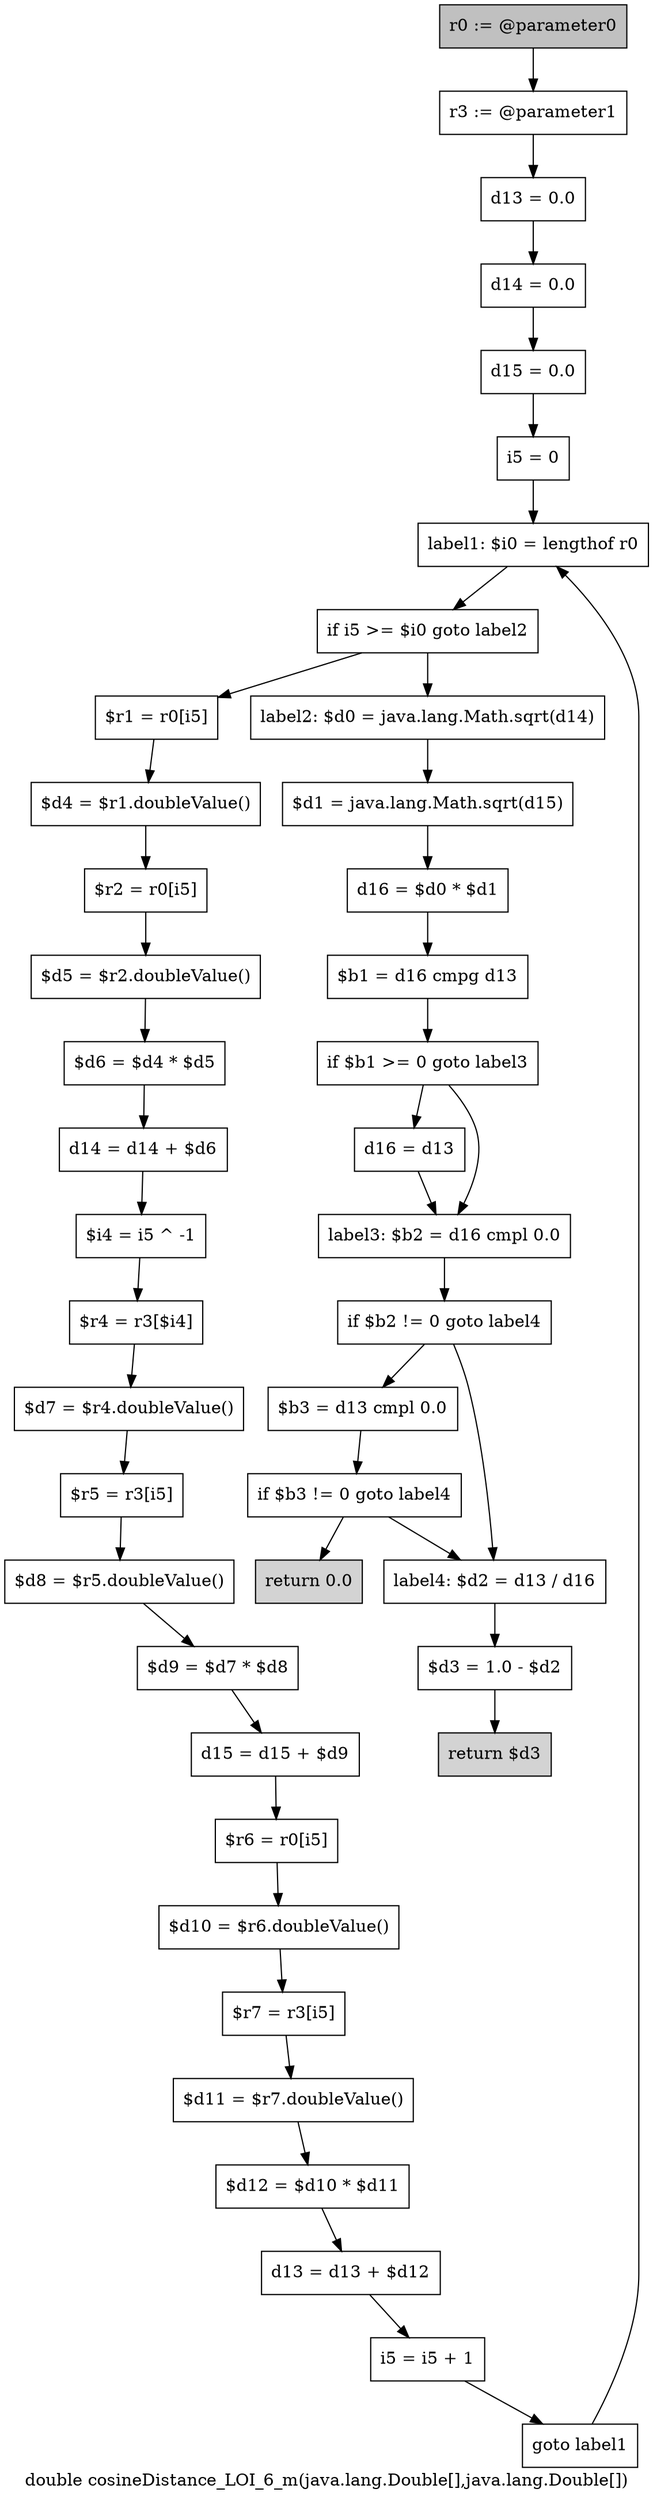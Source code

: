 digraph "double cosineDistance_LOI_6_m(java.lang.Double[],java.lang.Double[])" {
    label="double cosineDistance_LOI_6_m(java.lang.Double[],java.lang.Double[])";
    node [shape=box];
    "0" [style=filled,fillcolor=gray,label="r0 := @parameter0",];
    "1" [label="r3 := @parameter1",];
    "0"->"1";
    "2" [label="d13 = 0.0",];
    "1"->"2";
    "3" [label="d14 = 0.0",];
    "2"->"3";
    "4" [label="d15 = 0.0",];
    "3"->"4";
    "5" [label="i5 = 0",];
    "4"->"5";
    "6" [label="label1: $i0 = lengthof r0",];
    "5"->"6";
    "7" [label="if i5 >= $i0 goto label2",];
    "6"->"7";
    "8" [label="$r1 = r0[i5]",];
    "7"->"8";
    "29" [label="label2: $d0 = java.lang.Math.sqrt(d14)",];
    "7"->"29";
    "9" [label="$d4 = $r1.doubleValue()",];
    "8"->"9";
    "10" [label="$r2 = r0[i5]",];
    "9"->"10";
    "11" [label="$d5 = $r2.doubleValue()",];
    "10"->"11";
    "12" [label="$d6 = $d4 * $d5",];
    "11"->"12";
    "13" [label="d14 = d14 + $d6",];
    "12"->"13";
    "14" [label="$i4 = i5 ^ -1",];
    "13"->"14";
    "15" [label="$r4 = r3[$i4]",];
    "14"->"15";
    "16" [label="$d7 = $r4.doubleValue()",];
    "15"->"16";
    "17" [label="$r5 = r3[i5]",];
    "16"->"17";
    "18" [label="$d8 = $r5.doubleValue()",];
    "17"->"18";
    "19" [label="$d9 = $d7 * $d8",];
    "18"->"19";
    "20" [label="d15 = d15 + $d9",];
    "19"->"20";
    "21" [label="$r6 = r0[i5]",];
    "20"->"21";
    "22" [label="$d10 = $r6.doubleValue()",];
    "21"->"22";
    "23" [label="$r7 = r3[i5]",];
    "22"->"23";
    "24" [label="$d11 = $r7.doubleValue()",];
    "23"->"24";
    "25" [label="$d12 = $d10 * $d11",];
    "24"->"25";
    "26" [label="d13 = d13 + $d12",];
    "25"->"26";
    "27" [label="i5 = i5 + 1",];
    "26"->"27";
    "28" [label="goto label1",];
    "27"->"28";
    "28"->"6";
    "30" [label="$d1 = java.lang.Math.sqrt(d15)",];
    "29"->"30";
    "31" [label="d16 = $d0 * $d1",];
    "30"->"31";
    "32" [label="$b1 = d16 cmpg d13",];
    "31"->"32";
    "33" [label="if $b1 >= 0 goto label3",];
    "32"->"33";
    "34" [label="d16 = d13",];
    "33"->"34";
    "35" [label="label3: $b2 = d16 cmpl 0.0",];
    "33"->"35";
    "34"->"35";
    "36" [label="if $b2 != 0 goto label4",];
    "35"->"36";
    "37" [label="$b3 = d13 cmpl 0.0",];
    "36"->"37";
    "40" [label="label4: $d2 = d13 / d16",];
    "36"->"40";
    "38" [label="if $b3 != 0 goto label4",];
    "37"->"38";
    "39" [style=filled,fillcolor=lightgray,label="return 0.0",];
    "38"->"39";
    "38"->"40";
    "41" [label="$d3 = 1.0 - $d2",];
    "40"->"41";
    "42" [style=filled,fillcolor=lightgray,label="return $d3",];
    "41"->"42";
}
